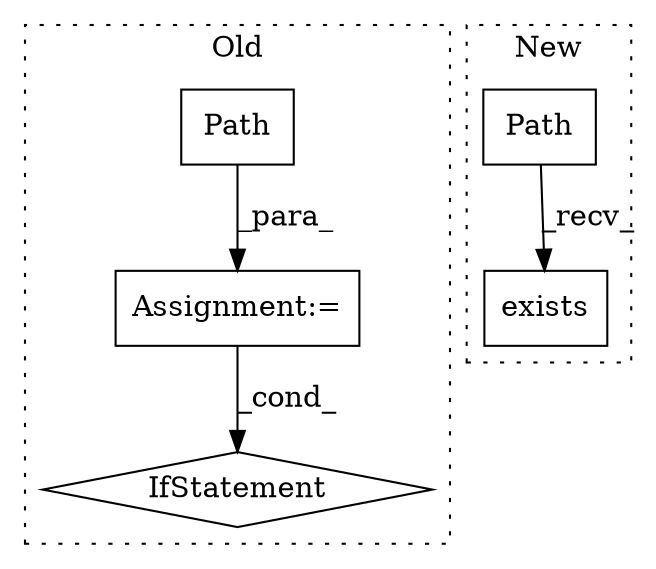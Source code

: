 digraph G {
subgraph cluster0 {
1 [label="Path" a="32" s="3774,3792" l="5,1" shape="box"];
4 [label="IfStatement" a="25" s="3799,3820" l="4,2" shape="diamond"];
5 [label="Assignment:=" a="7" s="3765" l="1" shape="box"];
label = "Old";
style="dotted";
}
subgraph cluster1 {
2 [label="exists" a="32" s="2971" l="8" shape="box"];
3 [label="Path" a="32" s="2940,2969" l="5,1" shape="box"];
label = "New";
style="dotted";
}
1 -> 5 [label="_para_"];
3 -> 2 [label="_recv_"];
5 -> 4 [label="_cond_"];
}